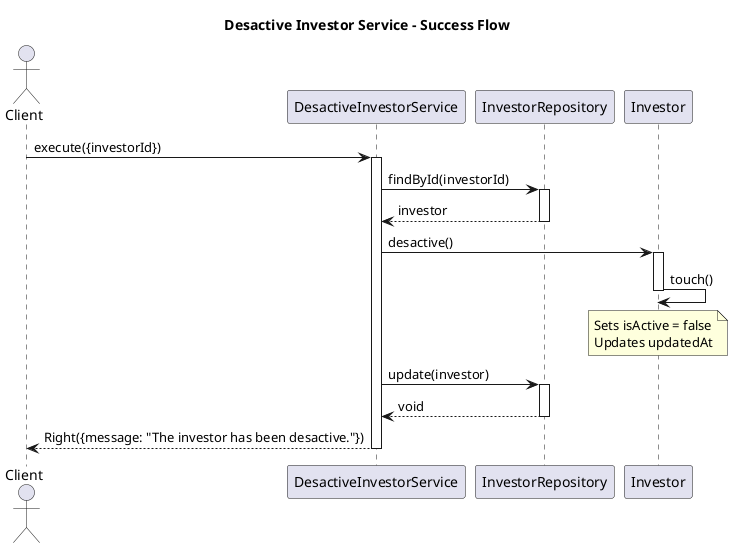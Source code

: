 @startuml Desactive Investor - Success Flow
title Desactive Investor Service - Success Flow

actor Client
participant DesactiveInvestorService as Service
participant InvestorRepository as Repository
participant Investor

Client -> Service: execute({investorId})
activate Service

Service -> Repository: findById(investorId)
activate Repository
Repository --> Service: investor
deactivate Repository

Service -> Investor: desactive()
activate Investor
Investor -> Investor: touch()
note over Investor: Sets isActive = false\nUpdates updatedAt
deactivate Investor

Service -> Repository: update(investor)
activate Repository
Repository --> Service: void
deactivate Repository

Service --> Client: Right({message: "The investor has been desactive."})
deactivate Service
@enduml

' Desactive Investor Service - Investor Not Found
@startuml Desactive Investor - Investor Not Found
title Desactive Investor Service - Investor Not Found

actor Client
participant DesactiveInvestorService as Service
participant InvestorRepository as Repository

Client -> Service: execute({investorId})
activate Service

Service -> Repository: findById(investorId)
activate Repository
Repository --> Service: null
deactivate Repository

Service --> Client: Left(ResourceNotFoundError("Investor not found."))
deactivate Service
@enduml
